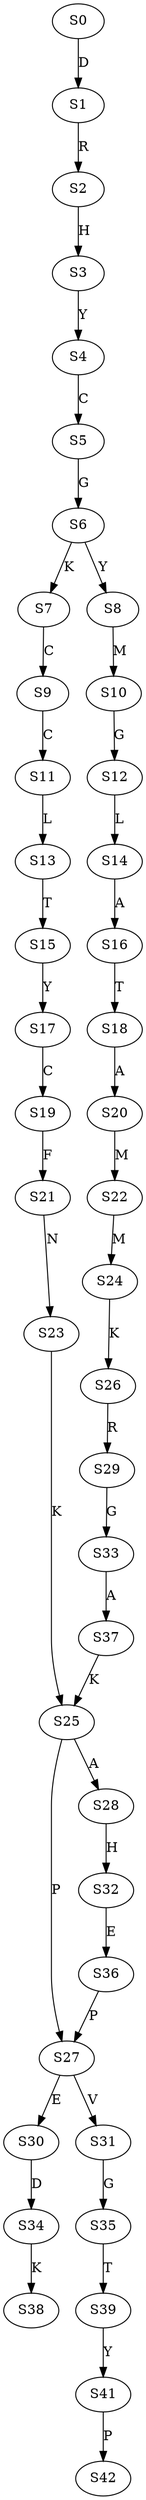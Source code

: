strict digraph  {
	S0 -> S1 [ label = D ];
	S1 -> S2 [ label = R ];
	S2 -> S3 [ label = H ];
	S3 -> S4 [ label = Y ];
	S4 -> S5 [ label = C ];
	S5 -> S6 [ label = G ];
	S6 -> S7 [ label = K ];
	S6 -> S8 [ label = Y ];
	S7 -> S9 [ label = C ];
	S8 -> S10 [ label = M ];
	S9 -> S11 [ label = C ];
	S10 -> S12 [ label = G ];
	S11 -> S13 [ label = L ];
	S12 -> S14 [ label = L ];
	S13 -> S15 [ label = T ];
	S14 -> S16 [ label = A ];
	S15 -> S17 [ label = Y ];
	S16 -> S18 [ label = T ];
	S17 -> S19 [ label = C ];
	S18 -> S20 [ label = A ];
	S19 -> S21 [ label = F ];
	S20 -> S22 [ label = M ];
	S21 -> S23 [ label = N ];
	S22 -> S24 [ label = M ];
	S23 -> S25 [ label = K ];
	S24 -> S26 [ label = K ];
	S25 -> S27 [ label = P ];
	S25 -> S28 [ label = A ];
	S26 -> S29 [ label = R ];
	S27 -> S30 [ label = E ];
	S27 -> S31 [ label = V ];
	S28 -> S32 [ label = H ];
	S29 -> S33 [ label = G ];
	S30 -> S34 [ label = D ];
	S31 -> S35 [ label = G ];
	S32 -> S36 [ label = E ];
	S33 -> S37 [ label = A ];
	S34 -> S38 [ label = K ];
	S35 -> S39 [ label = T ];
	S36 -> S27 [ label = P ];
	S37 -> S25 [ label = K ];
	S39 -> S41 [ label = Y ];
	S41 -> S42 [ label = P ];
}
